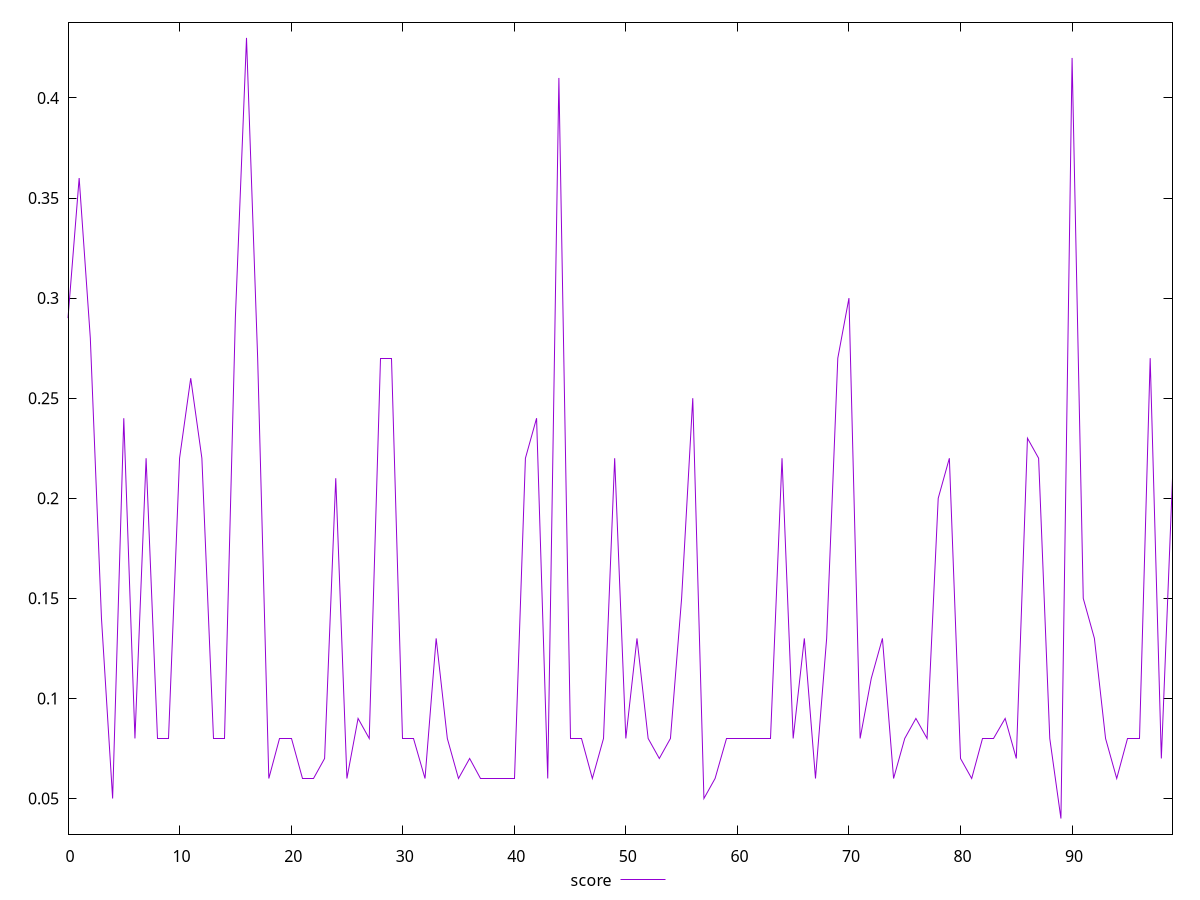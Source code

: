 reset

$score <<EOF
0 0.29
1 0.36
2 0.28
3 0.14
4 0.05
5 0.24
6 0.08
7 0.22
8 0.08
9 0.08
10 0.22
11 0.26
12 0.22
13 0.08
14 0.08
15 0.29
16 0.43
17 0.27
18 0.06
19 0.08
20 0.08
21 0.06
22 0.06
23 0.07
24 0.21
25 0.06
26 0.09
27 0.08
28 0.27
29 0.27
30 0.08
31 0.08
32 0.06
33 0.13
34 0.08
35 0.06
36 0.07
37 0.06
38 0.06
39 0.06
40 0.06
41 0.22
42 0.24
43 0.06
44 0.41
45 0.08
46 0.08
47 0.06
48 0.08
49 0.22
50 0.08
51 0.13
52 0.08
53 0.07
54 0.08
55 0.15
56 0.25
57 0.05
58 0.06
59 0.08
60 0.08
61 0.08
62 0.08
63 0.08
64 0.22
65 0.08
66 0.13
67 0.06
68 0.13
69 0.27
70 0.3
71 0.08
72 0.11
73 0.13
74 0.06
75 0.08
76 0.09
77 0.08
78 0.2
79 0.22
80 0.07
81 0.06
82 0.08
83 0.08
84 0.09
85 0.07
86 0.23
87 0.22
88 0.08
89 0.04
90 0.42
91 0.15
92 0.13
93 0.08
94 0.06
95 0.08
96 0.08
97 0.27
98 0.07
99 0.21
EOF

set key outside below
set xrange [0:99]
set yrange [0.0322:0.43779999999999997]
set trange [0.0322:0.43779999999999997]
set terminal svg size 640, 500 enhanced background rgb 'white'
set output "reports/report_00028_2021-02-24T12-49-42.674Z/unused-javascript/samples/music/score/values.svg"

plot $score title "score" with line

reset
